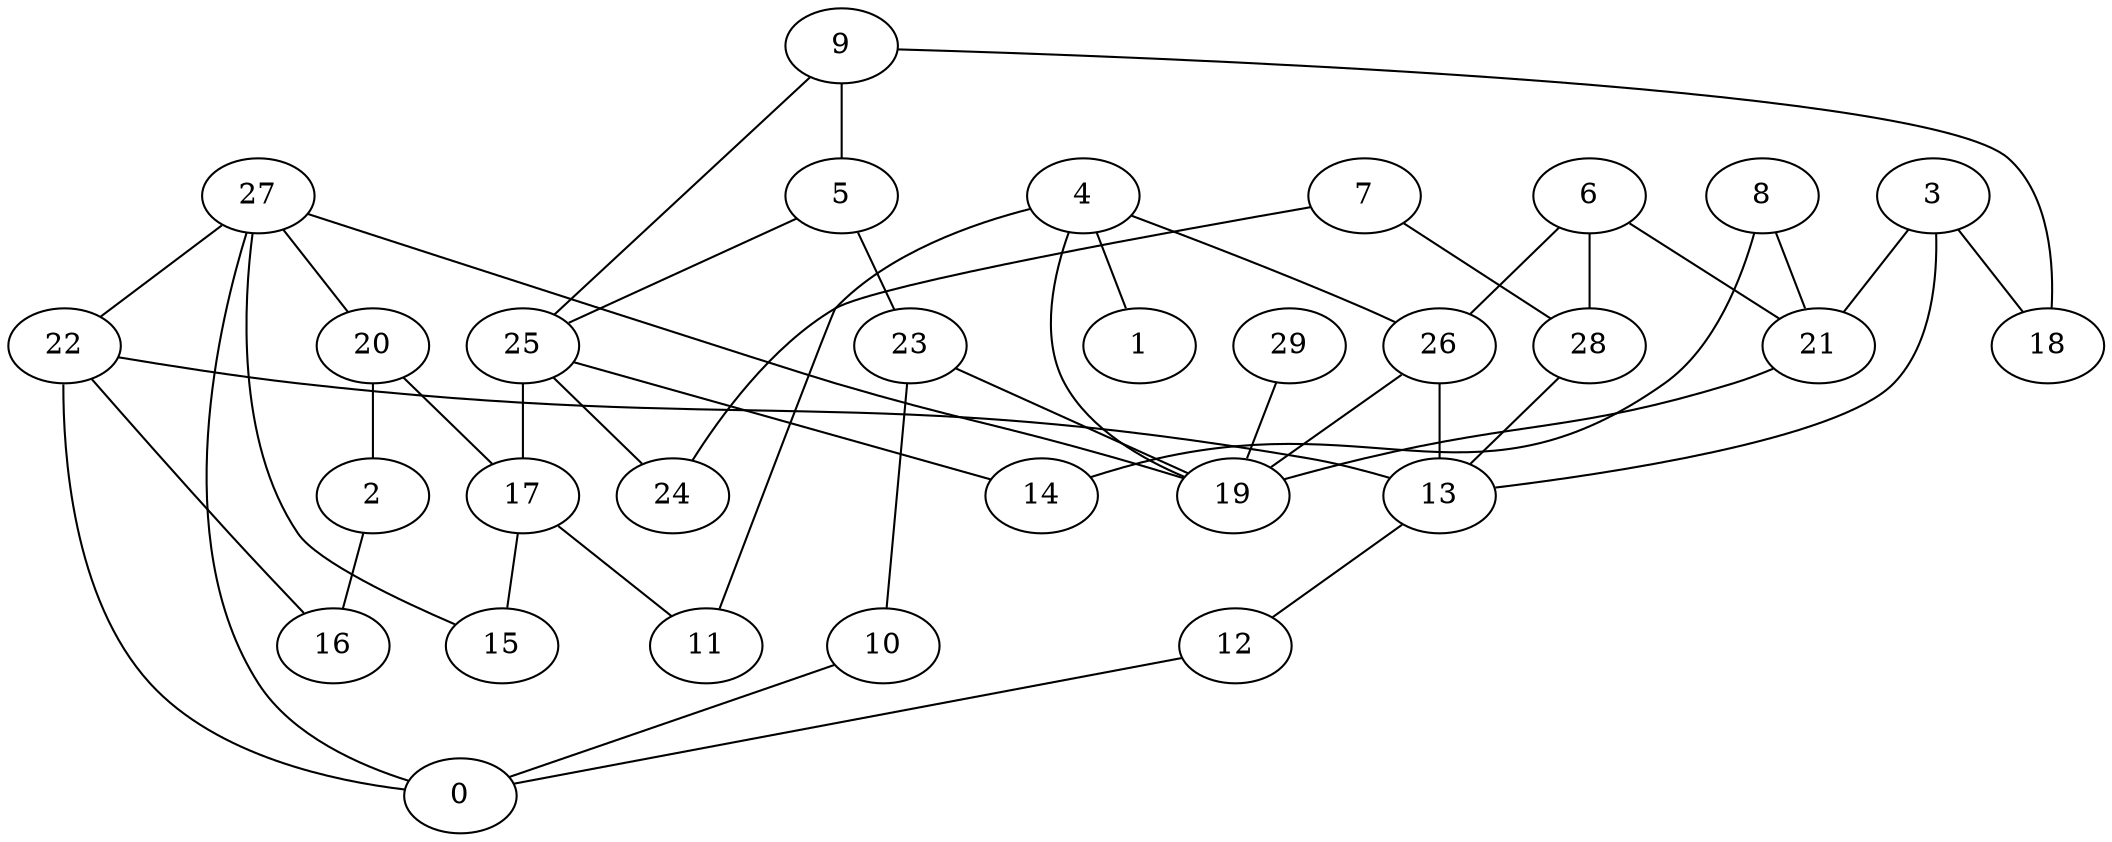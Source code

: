 digraph GG_graph {

subgraph G_graph {
edge [color = black]
"5" -> "25" [dir = none]
"5" -> "23" [dir = none]
"29" -> "19" [dir = none]
"20" -> "2" [dir = none]
"26" -> "13" [dir = none]
"21" -> "19" [dir = none]
"23" -> "10" [dir = none]
"23" -> "19" [dir = none]
"22" -> "16" [dir = none]
"22" -> "0" [dir = none]
"22" -> "13" [dir = none]
"9" -> "18" [dir = none]
"9" -> "5" [dir = none]
"28" -> "13" [dir = none]
"17" -> "15" [dir = none]
"27" -> "15" [dir = none]
"27" -> "19" [dir = none]
"27" -> "22" [dir = none]
"27" -> "20" [dir = none]
"7" -> "28" [dir = none]
"25" -> "24" [dir = none]
"25" -> "14" [dir = none]
"4" -> "1" [dir = none]
"4" -> "11" [dir = none]
"4" -> "19" [dir = none]
"12" -> "0" [dir = none]
"8" -> "21" [dir = none]
"6" -> "26" [dir = none]
"3" -> "13" [dir = none]
"25" -> "17" [dir = none]
"20" -> "17" [dir = none]
"27" -> "0" [dir = none]
"7" -> "24" [dir = none]
"9" -> "25" [dir = none]
"3" -> "18" [dir = none]
"4" -> "26" [dir = none]
"26" -> "19" [dir = none]
"6" -> "28" [dir = none]
"17" -> "11" [dir = none]
"6" -> "21" [dir = none]
"13" -> "12" [dir = none]
"3" -> "21" [dir = none]
"10" -> "0" [dir = none]
"8" -> "14" [dir = none]
"2" -> "16" [dir = none]
}

}
